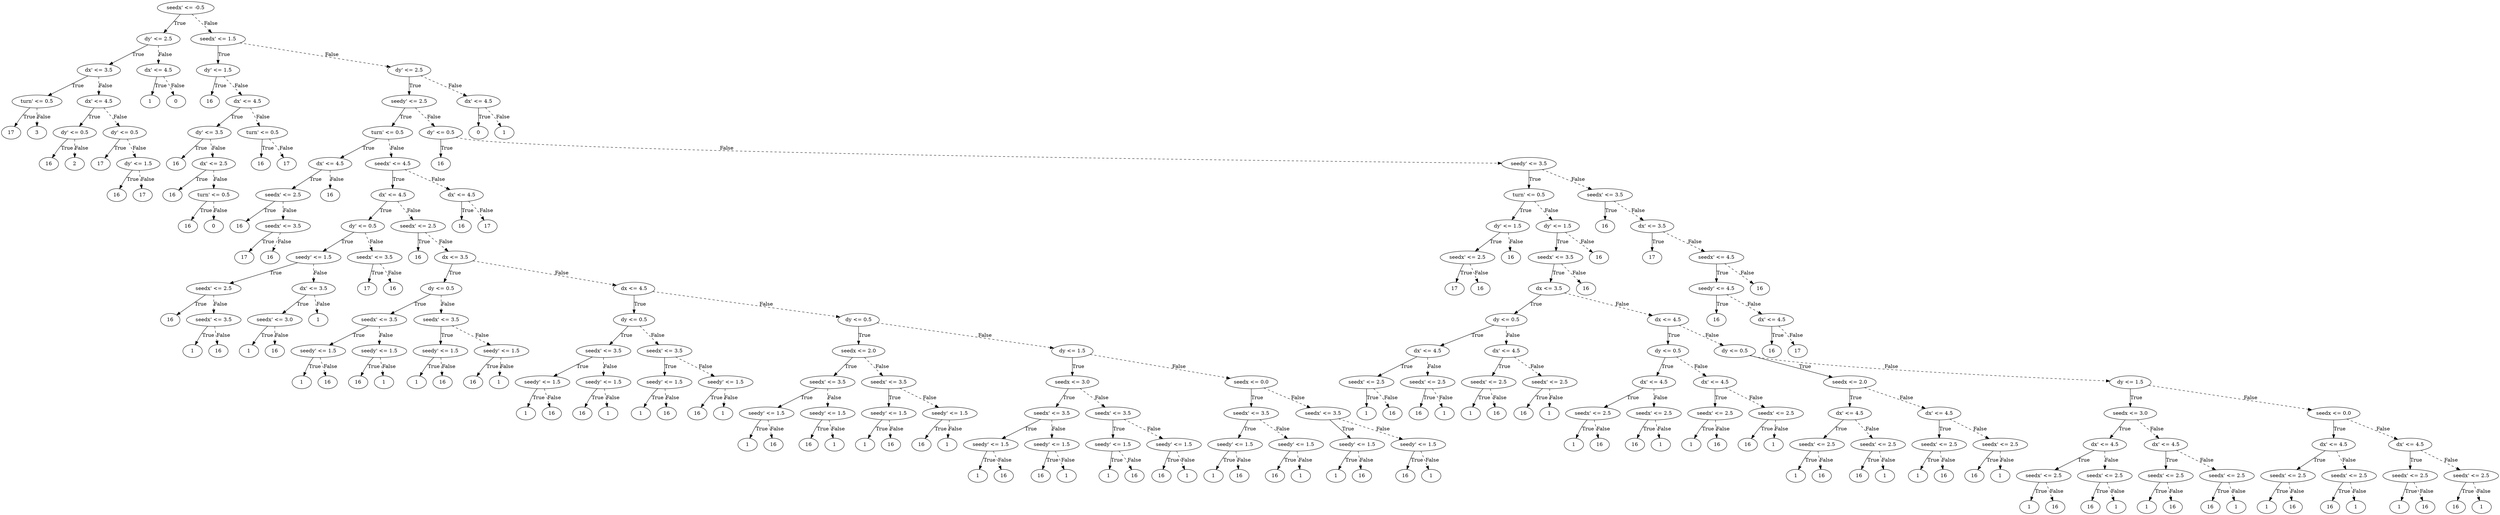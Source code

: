 digraph {
0 [label="seedx' <= -0.5"];
1 [label="dy' <= 2.5"];
2 [label="dx' <= 3.5"];
3 [label="turn' <= 0.5"];
4 [label="17"];
3 -> 4 [label="True"];
5 [label="3"];
3 -> 5 [style="dashed", label="False"];
2 -> 3 [label="True"];
6 [label="dx' <= 4.5"];
7 [label="dy' <= 0.5"];
8 [label="16"];
7 -> 8 [label="True"];
9 [label="2"];
7 -> 9 [style="dashed", label="False"];
6 -> 7 [label="True"];
10 [label="dy' <= 0.5"];
11 [label="17"];
10 -> 11 [label="True"];
12 [label="dy' <= 1.5"];
13 [label="16"];
12 -> 13 [label="True"];
14 [label="17"];
12 -> 14 [style="dashed", label="False"];
10 -> 12 [style="dashed", label="False"];
6 -> 10 [style="dashed", label="False"];
2 -> 6 [style="dashed", label="False"];
1 -> 2 [label="True"];
15 [label="dx' <= 4.5"];
16 [label="1"];
15 -> 16 [label="True"];
17 [label="0"];
15 -> 17 [style="dashed", label="False"];
1 -> 15 [style="dashed", label="False"];
0 -> 1 [label="True"];
18 [label="seedx' <= 1.5"];
19 [label="dy' <= 1.5"];
20 [label="16"];
19 -> 20 [label="True"];
21 [label="dx' <= 4.5"];
22 [label="dy' <= 3.5"];
23 [label="16"];
22 -> 23 [label="True"];
24 [label="dx' <= 2.5"];
25 [label="16"];
24 -> 25 [label="True"];
26 [label="turn' <= 0.5"];
27 [label="16"];
26 -> 27 [label="True"];
28 [label="0"];
26 -> 28 [style="dashed", label="False"];
24 -> 26 [style="dashed", label="False"];
22 -> 24 [style="dashed", label="False"];
21 -> 22 [label="True"];
29 [label="turn' <= 0.5"];
30 [label="16"];
29 -> 30 [label="True"];
31 [label="17"];
29 -> 31 [style="dashed", label="False"];
21 -> 29 [style="dashed", label="False"];
19 -> 21 [style="dashed", label="False"];
18 -> 19 [label="True"];
32 [label="dy' <= 2.5"];
33 [label="seedy' <= 2.5"];
34 [label="turn' <= 0.5"];
35 [label="dx' <= 4.5"];
36 [label="seedx' <= 2.5"];
37 [label="16"];
36 -> 37 [label="True"];
38 [label="seedx' <= 3.5"];
39 [label="17"];
38 -> 39 [label="True"];
40 [label="16"];
38 -> 40 [style="dashed", label="False"];
36 -> 38 [style="dashed", label="False"];
35 -> 36 [label="True"];
41 [label="16"];
35 -> 41 [style="dashed", label="False"];
34 -> 35 [label="True"];
42 [label="seedx' <= 4.5"];
43 [label="dx' <= 4.5"];
44 [label="dy' <= 0.5"];
45 [label="seedy' <= 1.5"];
46 [label="seedx' <= 2.5"];
47 [label="16"];
46 -> 47 [label="True"];
48 [label="seedx' <= 3.5"];
49 [label="1"];
48 -> 49 [label="True"];
50 [label="16"];
48 -> 50 [style="dashed", label="False"];
46 -> 48 [style="dashed", label="False"];
45 -> 46 [label="True"];
51 [label="dx' <= 3.5"];
52 [label="seedx' <= 3.0"];
53 [label="1"];
52 -> 53 [label="True"];
54 [label="16"];
52 -> 54 [style="dashed", label="False"];
51 -> 52 [label="True"];
55 [label="1"];
51 -> 55 [style="dashed", label="False"];
45 -> 51 [style="dashed", label="False"];
44 -> 45 [label="True"];
56 [label="seedx' <= 3.5"];
57 [label="17"];
56 -> 57 [label="True"];
58 [label="16"];
56 -> 58 [style="dashed", label="False"];
44 -> 56 [style="dashed", label="False"];
43 -> 44 [label="True"];
59 [label="seedx' <= 2.5"];
60 [label="16"];
59 -> 60 [label="True"];
61 [label="dx <= 3.5"];
62 [label="dy <= 0.5"];
63 [label="seedx' <= 3.5"];
64 [label="seedy' <= 1.5"];
65 [label="1"];
64 -> 65 [label="True"];
66 [label="16"];
64 -> 66 [style="dashed", label="False"];
63 -> 64 [label="True"];
67 [label="seedy' <= 1.5"];
68 [label="16"];
67 -> 68 [label="True"];
69 [label="1"];
67 -> 69 [style="dashed", label="False"];
63 -> 67 [style="dashed", label="False"];
62 -> 63 [label="True"];
70 [label="seedx' <= 3.5"];
71 [label="seedy' <= 1.5"];
72 [label="1"];
71 -> 72 [label="True"];
73 [label="16"];
71 -> 73 [style="dashed", label="False"];
70 -> 71 [label="True"];
74 [label="seedy' <= 1.5"];
75 [label="16"];
74 -> 75 [label="True"];
76 [label="1"];
74 -> 76 [style="dashed", label="False"];
70 -> 74 [style="dashed", label="False"];
62 -> 70 [style="dashed", label="False"];
61 -> 62 [label="True"];
77 [label="dx <= 4.5"];
78 [label="dy <= 0.5"];
79 [label="seedx' <= 3.5"];
80 [label="seedy' <= 1.5"];
81 [label="1"];
80 -> 81 [label="True"];
82 [label="16"];
80 -> 82 [style="dashed", label="False"];
79 -> 80 [label="True"];
83 [label="seedy' <= 1.5"];
84 [label="16"];
83 -> 84 [label="True"];
85 [label="1"];
83 -> 85 [style="dashed", label="False"];
79 -> 83 [style="dashed", label="False"];
78 -> 79 [label="True"];
86 [label="seedx' <= 3.5"];
87 [label="seedy' <= 1.5"];
88 [label="1"];
87 -> 88 [label="True"];
89 [label="16"];
87 -> 89 [style="dashed", label="False"];
86 -> 87 [label="True"];
90 [label="seedy' <= 1.5"];
91 [label="16"];
90 -> 91 [label="True"];
92 [label="1"];
90 -> 92 [style="dashed", label="False"];
86 -> 90 [style="dashed", label="False"];
78 -> 86 [style="dashed", label="False"];
77 -> 78 [label="True"];
93 [label="dy <= 0.5"];
94 [label="seedx <= 2.0"];
95 [label="seedx' <= 3.5"];
96 [label="seedy' <= 1.5"];
97 [label="1"];
96 -> 97 [label="True"];
98 [label="16"];
96 -> 98 [style="dashed", label="False"];
95 -> 96 [label="True"];
99 [label="seedy' <= 1.5"];
100 [label="16"];
99 -> 100 [label="True"];
101 [label="1"];
99 -> 101 [style="dashed", label="False"];
95 -> 99 [style="dashed", label="False"];
94 -> 95 [label="True"];
102 [label="seedx' <= 3.5"];
103 [label="seedy' <= 1.5"];
104 [label="1"];
103 -> 104 [label="True"];
105 [label="16"];
103 -> 105 [style="dashed", label="False"];
102 -> 103 [label="True"];
106 [label="seedy' <= 1.5"];
107 [label="16"];
106 -> 107 [label="True"];
108 [label="1"];
106 -> 108 [style="dashed", label="False"];
102 -> 106 [style="dashed", label="False"];
94 -> 102 [style="dashed", label="False"];
93 -> 94 [label="True"];
109 [label="dy <= 1.5"];
110 [label="seedx <= 3.0"];
111 [label="seedx' <= 3.5"];
112 [label="seedy' <= 1.5"];
113 [label="1"];
112 -> 113 [label="True"];
114 [label="16"];
112 -> 114 [style="dashed", label="False"];
111 -> 112 [label="True"];
115 [label="seedy' <= 1.5"];
116 [label="16"];
115 -> 116 [label="True"];
117 [label="1"];
115 -> 117 [style="dashed", label="False"];
111 -> 115 [style="dashed", label="False"];
110 -> 111 [label="True"];
118 [label="seedx' <= 3.5"];
119 [label="seedy' <= 1.5"];
120 [label="1"];
119 -> 120 [label="True"];
121 [label="16"];
119 -> 121 [style="dashed", label="False"];
118 -> 119 [label="True"];
122 [label="seedy' <= 1.5"];
123 [label="16"];
122 -> 123 [label="True"];
124 [label="1"];
122 -> 124 [style="dashed", label="False"];
118 -> 122 [style="dashed", label="False"];
110 -> 118 [style="dashed", label="False"];
109 -> 110 [label="True"];
125 [label="seedx <= 0.0"];
126 [label="seedx' <= 3.5"];
127 [label="seedy' <= 1.5"];
128 [label="1"];
127 -> 128 [label="True"];
129 [label="16"];
127 -> 129 [style="dashed", label="False"];
126 -> 127 [label="True"];
130 [label="seedy' <= 1.5"];
131 [label="16"];
130 -> 131 [label="True"];
132 [label="1"];
130 -> 132 [style="dashed", label="False"];
126 -> 130 [style="dashed", label="False"];
125 -> 126 [label="True"];
133 [label="seedx' <= 3.5"];
134 [label="seedy' <= 1.5"];
135 [label="1"];
134 -> 135 [label="True"];
136 [label="16"];
134 -> 136 [style="dashed", label="False"];
133 -> 134 [label="True"];
137 [label="seedy' <= 1.5"];
138 [label="16"];
137 -> 138 [label="True"];
139 [label="1"];
137 -> 139 [style="dashed", label="False"];
133 -> 137 [style="dashed", label="False"];
125 -> 133 [style="dashed", label="False"];
109 -> 125 [style="dashed", label="False"];
93 -> 109 [style="dashed", label="False"];
77 -> 93 [style="dashed", label="False"];
61 -> 77 [style="dashed", label="False"];
59 -> 61 [style="dashed", label="False"];
43 -> 59 [style="dashed", label="False"];
42 -> 43 [label="True"];
140 [label="dx' <= 4.5"];
141 [label="16"];
140 -> 141 [label="True"];
142 [label="17"];
140 -> 142 [style="dashed", label="False"];
42 -> 140 [style="dashed", label="False"];
34 -> 42 [style="dashed", label="False"];
33 -> 34 [label="True"];
143 [label="dy' <= 0.5"];
144 [label="16"];
143 -> 144 [label="True"];
145 [label="seedy' <= 3.5"];
146 [label="turn' <= 0.5"];
147 [label="dy' <= 1.5"];
148 [label="seedx' <= 2.5"];
149 [label="17"];
148 -> 149 [label="True"];
150 [label="16"];
148 -> 150 [style="dashed", label="False"];
147 -> 148 [label="True"];
151 [label="16"];
147 -> 151 [style="dashed", label="False"];
146 -> 147 [label="True"];
152 [label="dy' <= 1.5"];
153 [label="seedx' <= 3.5"];
154 [label="dx <= 3.5"];
155 [label="dy <= 0.5"];
156 [label="dx' <= 4.5"];
157 [label="seedx' <= 2.5"];
158 [label="1"];
157 -> 158 [label="True"];
159 [label="16"];
157 -> 159 [style="dashed", label="False"];
156 -> 157 [label="True"];
160 [label="seedx' <= 2.5"];
161 [label="16"];
160 -> 161 [label="True"];
162 [label="1"];
160 -> 162 [style="dashed", label="False"];
156 -> 160 [style="dashed", label="False"];
155 -> 156 [label="True"];
163 [label="dx' <= 4.5"];
164 [label="seedx' <= 2.5"];
165 [label="1"];
164 -> 165 [label="True"];
166 [label="16"];
164 -> 166 [style="dashed", label="False"];
163 -> 164 [label="True"];
167 [label="seedx' <= 2.5"];
168 [label="16"];
167 -> 168 [label="True"];
169 [label="1"];
167 -> 169 [style="dashed", label="False"];
163 -> 167 [style="dashed", label="False"];
155 -> 163 [style="dashed", label="False"];
154 -> 155 [label="True"];
170 [label="dx <= 4.5"];
171 [label="dy <= 0.5"];
172 [label="dx' <= 4.5"];
173 [label="seedx' <= 2.5"];
174 [label="1"];
173 -> 174 [label="True"];
175 [label="16"];
173 -> 175 [style="dashed", label="False"];
172 -> 173 [label="True"];
176 [label="seedx' <= 2.5"];
177 [label="16"];
176 -> 177 [label="True"];
178 [label="1"];
176 -> 178 [style="dashed", label="False"];
172 -> 176 [style="dashed", label="False"];
171 -> 172 [label="True"];
179 [label="dx' <= 4.5"];
180 [label="seedx' <= 2.5"];
181 [label="1"];
180 -> 181 [label="True"];
182 [label="16"];
180 -> 182 [style="dashed", label="False"];
179 -> 180 [label="True"];
183 [label="seedx' <= 2.5"];
184 [label="16"];
183 -> 184 [label="True"];
185 [label="1"];
183 -> 185 [style="dashed", label="False"];
179 -> 183 [style="dashed", label="False"];
171 -> 179 [style="dashed", label="False"];
170 -> 171 [label="True"];
186 [label="dy <= 0.5"];
187 [label="seedx <= 2.0"];
188 [label="dx' <= 4.5"];
189 [label="seedx' <= 2.5"];
190 [label="1"];
189 -> 190 [label="True"];
191 [label="16"];
189 -> 191 [style="dashed", label="False"];
188 -> 189 [label="True"];
192 [label="seedx' <= 2.5"];
193 [label="16"];
192 -> 193 [label="True"];
194 [label="1"];
192 -> 194 [style="dashed", label="False"];
188 -> 192 [style="dashed", label="False"];
187 -> 188 [label="True"];
195 [label="dx' <= 4.5"];
196 [label="seedx' <= 2.5"];
197 [label="1"];
196 -> 197 [label="True"];
198 [label="16"];
196 -> 198 [style="dashed", label="False"];
195 -> 196 [label="True"];
199 [label="seedx' <= 2.5"];
200 [label="16"];
199 -> 200 [label="True"];
201 [label="1"];
199 -> 201 [style="dashed", label="False"];
195 -> 199 [style="dashed", label="False"];
187 -> 195 [style="dashed", label="False"];
186 -> 187 [label="True"];
202 [label="dy <= 1.5"];
203 [label="seedx <= 3.0"];
204 [label="dx' <= 4.5"];
205 [label="seedx' <= 2.5"];
206 [label="1"];
205 -> 206 [label="True"];
207 [label="16"];
205 -> 207 [style="dashed", label="False"];
204 -> 205 [label="True"];
208 [label="seedx' <= 2.5"];
209 [label="16"];
208 -> 209 [label="True"];
210 [label="1"];
208 -> 210 [style="dashed", label="False"];
204 -> 208 [style="dashed", label="False"];
203 -> 204 [label="True"];
211 [label="dx' <= 4.5"];
212 [label="seedx' <= 2.5"];
213 [label="1"];
212 -> 213 [label="True"];
214 [label="16"];
212 -> 214 [style="dashed", label="False"];
211 -> 212 [label="True"];
215 [label="seedx' <= 2.5"];
216 [label="16"];
215 -> 216 [label="True"];
217 [label="1"];
215 -> 217 [style="dashed", label="False"];
211 -> 215 [style="dashed", label="False"];
203 -> 211 [style="dashed", label="False"];
202 -> 203 [label="True"];
218 [label="seedx <= 0.0"];
219 [label="dx' <= 4.5"];
220 [label="seedx' <= 2.5"];
221 [label="1"];
220 -> 221 [label="True"];
222 [label="16"];
220 -> 222 [style="dashed", label="False"];
219 -> 220 [label="True"];
223 [label="seedx' <= 2.5"];
224 [label="16"];
223 -> 224 [label="True"];
225 [label="1"];
223 -> 225 [style="dashed", label="False"];
219 -> 223 [style="dashed", label="False"];
218 -> 219 [label="True"];
226 [label="dx' <= 4.5"];
227 [label="seedx' <= 2.5"];
228 [label="1"];
227 -> 228 [label="True"];
229 [label="16"];
227 -> 229 [style="dashed", label="False"];
226 -> 227 [label="True"];
230 [label="seedx' <= 2.5"];
231 [label="16"];
230 -> 231 [label="True"];
232 [label="1"];
230 -> 232 [style="dashed", label="False"];
226 -> 230 [style="dashed", label="False"];
218 -> 226 [style="dashed", label="False"];
202 -> 218 [style="dashed", label="False"];
186 -> 202 [style="dashed", label="False"];
170 -> 186 [style="dashed", label="False"];
154 -> 170 [style="dashed", label="False"];
153 -> 154 [label="True"];
233 [label="16"];
153 -> 233 [style="dashed", label="False"];
152 -> 153 [label="True"];
234 [label="16"];
152 -> 234 [style="dashed", label="False"];
146 -> 152 [style="dashed", label="False"];
145 -> 146 [label="True"];
235 [label="seedx' <= 3.5"];
236 [label="16"];
235 -> 236 [label="True"];
237 [label="dx' <= 3.5"];
238 [label="17"];
237 -> 238 [label="True"];
239 [label="seedx' <= 4.5"];
240 [label="seedy' <= 4.5"];
241 [label="16"];
240 -> 241 [label="True"];
242 [label="dx' <= 4.5"];
243 [label="16"];
242 -> 243 [label="True"];
244 [label="17"];
242 -> 244 [style="dashed", label="False"];
240 -> 242 [style="dashed", label="False"];
239 -> 240 [label="True"];
245 [label="16"];
239 -> 245 [style="dashed", label="False"];
237 -> 239 [style="dashed", label="False"];
235 -> 237 [style="dashed", label="False"];
145 -> 235 [style="dashed", label="False"];
143 -> 145 [style="dashed", label="False"];
33 -> 143 [style="dashed", label="False"];
32 -> 33 [label="True"];
246 [label="dx' <= 4.5"];
247 [label="0"];
246 -> 247 [label="True"];
248 [label="1"];
246 -> 248 [style="dashed", label="False"];
32 -> 246 [style="dashed", label="False"];
18 -> 32 [style="dashed", label="False"];
0 -> 18 [style="dashed", label="False"];

}